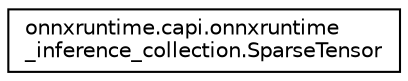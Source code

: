 digraph "Graphical Class Hierarchy"
{
 // LATEX_PDF_SIZE
  edge [fontname="Helvetica",fontsize="10",labelfontname="Helvetica",labelfontsize="10"];
  node [fontname="Helvetica",fontsize="10",shape=record];
  rankdir="LR";
  Node0 [label="onnxruntime.capi.onnxruntime\l_inference_collection.SparseTensor",height=0.2,width=0.4,color="black", fillcolor="white", style="filled",URL="$classonnxruntime_1_1capi_1_1onnxruntime__inference__collection_1_1SparseTensor.html",tooltip=" "];
}
